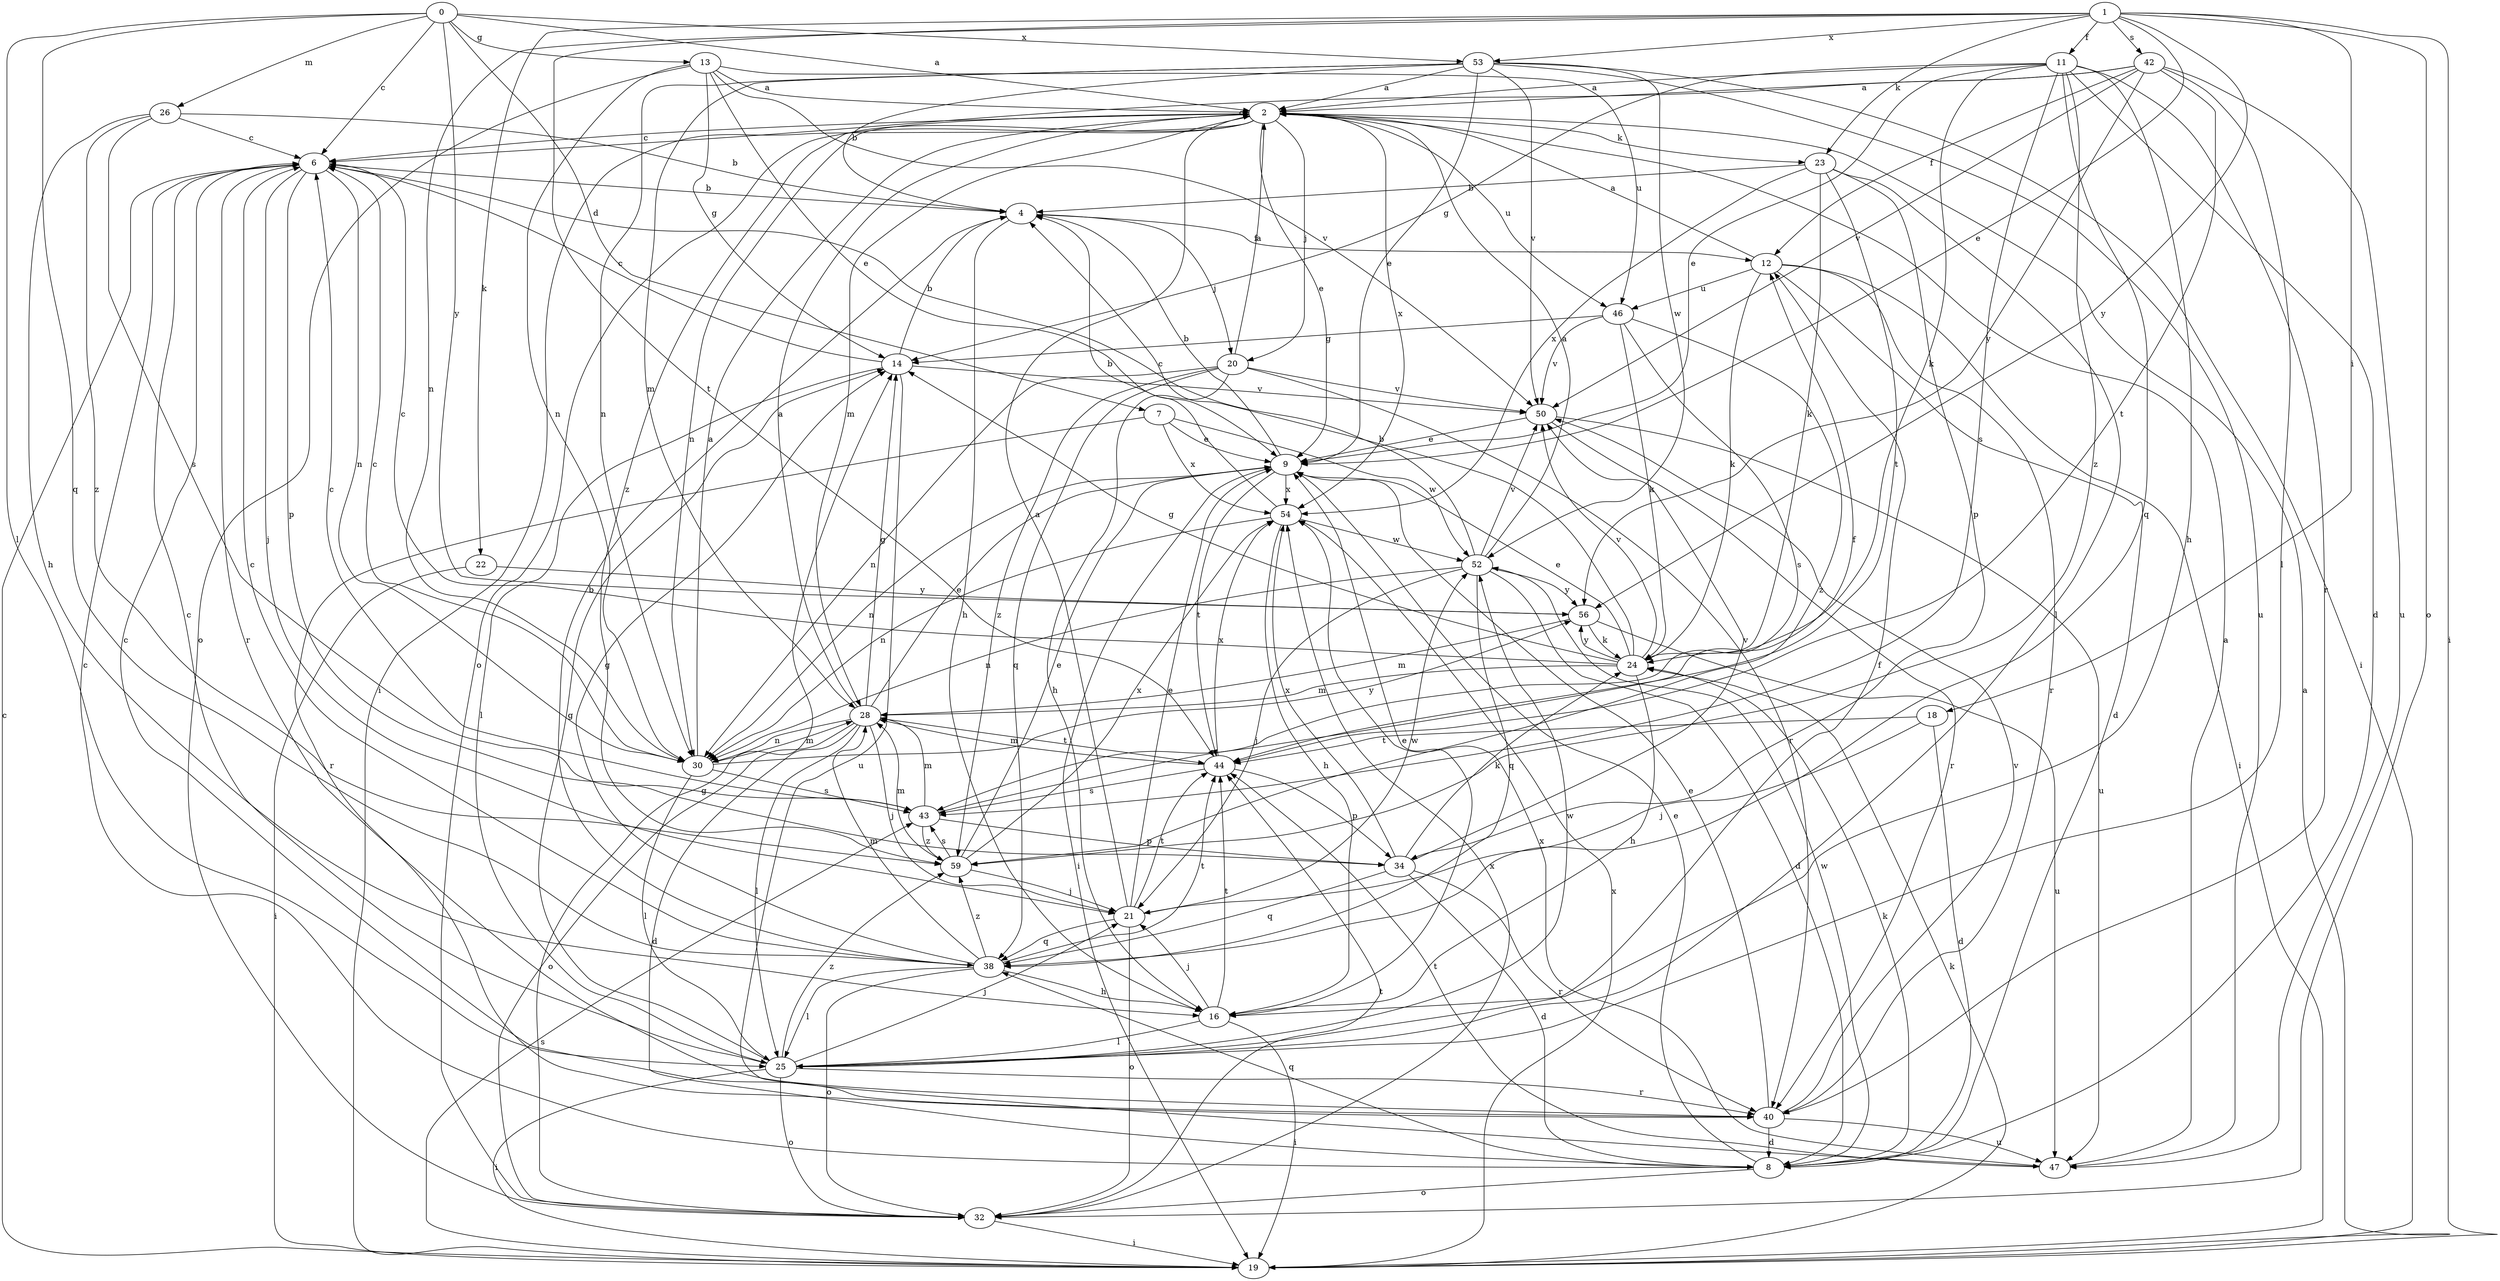 strict digraph  {
0;
1;
2;
4;
6;
7;
8;
9;
11;
12;
13;
14;
16;
18;
19;
20;
21;
22;
23;
24;
25;
26;
28;
30;
32;
34;
38;
40;
42;
43;
44;
46;
47;
50;
52;
53;
54;
56;
59;
0 -> 2  [label=a];
0 -> 6  [label=c];
0 -> 7  [label=d];
0 -> 13  [label=g];
0 -> 25  [label=l];
0 -> 26  [label=m];
0 -> 38  [label=q];
0 -> 53  [label=x];
0 -> 56  [label=y];
1 -> 9  [label=e];
1 -> 11  [label=f];
1 -> 18  [label=i];
1 -> 19  [label=i];
1 -> 22  [label=k];
1 -> 23  [label=k];
1 -> 30  [label=n];
1 -> 32  [label=o];
1 -> 42  [label=s];
1 -> 44  [label=t];
1 -> 53  [label=x];
1 -> 56  [label=y];
2 -> 6  [label=c];
2 -> 9  [label=e];
2 -> 19  [label=i];
2 -> 20  [label=j];
2 -> 23  [label=k];
2 -> 28  [label=m];
2 -> 30  [label=n];
2 -> 32  [label=o];
2 -> 46  [label=u];
2 -> 54  [label=x];
2 -> 59  [label=z];
4 -> 12  [label=f];
4 -> 16  [label=h];
4 -> 20  [label=j];
6 -> 4  [label=b];
6 -> 21  [label=j];
6 -> 30  [label=n];
6 -> 34  [label=p];
6 -> 40  [label=r];
7 -> 9  [label=e];
7 -> 40  [label=r];
7 -> 52  [label=w];
7 -> 54  [label=x];
8 -> 6  [label=c];
8 -> 9  [label=e];
8 -> 24  [label=k];
8 -> 32  [label=o];
8 -> 38  [label=q];
8 -> 52  [label=w];
9 -> 4  [label=b];
9 -> 19  [label=i];
9 -> 30  [label=n];
9 -> 44  [label=t];
9 -> 54  [label=x];
11 -> 2  [label=a];
11 -> 8  [label=d];
11 -> 9  [label=e];
11 -> 14  [label=g];
11 -> 16  [label=h];
11 -> 24  [label=k];
11 -> 38  [label=q];
11 -> 40  [label=r];
11 -> 43  [label=s];
11 -> 59  [label=z];
12 -> 2  [label=a];
12 -> 8  [label=d];
12 -> 19  [label=i];
12 -> 24  [label=k];
12 -> 40  [label=r];
12 -> 46  [label=u];
13 -> 2  [label=a];
13 -> 9  [label=e];
13 -> 14  [label=g];
13 -> 30  [label=n];
13 -> 32  [label=o];
13 -> 46  [label=u];
13 -> 50  [label=v];
14 -> 4  [label=b];
14 -> 6  [label=c];
14 -> 25  [label=l];
14 -> 47  [label=u];
14 -> 50  [label=v];
16 -> 9  [label=e];
16 -> 19  [label=i];
16 -> 21  [label=j];
16 -> 25  [label=l];
16 -> 44  [label=t];
18 -> 8  [label=d];
18 -> 21  [label=j];
18 -> 44  [label=t];
19 -> 2  [label=a];
19 -> 6  [label=c];
19 -> 24  [label=k];
19 -> 43  [label=s];
19 -> 54  [label=x];
20 -> 2  [label=a];
20 -> 16  [label=h];
20 -> 30  [label=n];
20 -> 38  [label=q];
20 -> 40  [label=r];
20 -> 50  [label=v];
20 -> 59  [label=z];
21 -> 2  [label=a];
21 -> 9  [label=e];
21 -> 32  [label=o];
21 -> 38  [label=q];
21 -> 44  [label=t];
21 -> 52  [label=w];
22 -> 19  [label=i];
22 -> 56  [label=y];
23 -> 4  [label=b];
23 -> 24  [label=k];
23 -> 25  [label=l];
23 -> 34  [label=p];
23 -> 44  [label=t];
23 -> 54  [label=x];
24 -> 4  [label=b];
24 -> 6  [label=c];
24 -> 9  [label=e];
24 -> 14  [label=g];
24 -> 16  [label=h];
24 -> 28  [label=m];
24 -> 50  [label=v];
24 -> 56  [label=y];
25 -> 6  [label=c];
25 -> 12  [label=f];
25 -> 14  [label=g];
25 -> 19  [label=i];
25 -> 21  [label=j];
25 -> 32  [label=o];
25 -> 40  [label=r];
25 -> 52  [label=w];
25 -> 59  [label=z];
26 -> 4  [label=b];
26 -> 6  [label=c];
26 -> 16  [label=h];
26 -> 43  [label=s];
26 -> 59  [label=z];
28 -> 2  [label=a];
28 -> 8  [label=d];
28 -> 9  [label=e];
28 -> 14  [label=g];
28 -> 21  [label=j];
28 -> 25  [label=l];
28 -> 30  [label=n];
28 -> 32  [label=o];
28 -> 44  [label=t];
30 -> 2  [label=a];
30 -> 6  [label=c];
30 -> 25  [label=l];
30 -> 28  [label=m];
30 -> 43  [label=s];
30 -> 56  [label=y];
32 -> 14  [label=g];
32 -> 19  [label=i];
32 -> 44  [label=t];
32 -> 54  [label=x];
34 -> 8  [label=d];
34 -> 24  [label=k];
34 -> 38  [label=q];
34 -> 40  [label=r];
34 -> 50  [label=v];
34 -> 54  [label=x];
38 -> 4  [label=b];
38 -> 6  [label=c];
38 -> 14  [label=g];
38 -> 16  [label=h];
38 -> 25  [label=l];
38 -> 28  [label=m];
38 -> 32  [label=o];
38 -> 44  [label=t];
38 -> 59  [label=z];
40 -> 6  [label=c];
40 -> 8  [label=d];
40 -> 9  [label=e];
40 -> 47  [label=u];
40 -> 50  [label=v];
42 -> 2  [label=a];
42 -> 6  [label=c];
42 -> 12  [label=f];
42 -> 25  [label=l];
42 -> 44  [label=t];
42 -> 47  [label=u];
42 -> 50  [label=v];
42 -> 56  [label=y];
43 -> 6  [label=c];
43 -> 12  [label=f];
43 -> 28  [label=m];
43 -> 34  [label=p];
43 -> 59  [label=z];
44 -> 28  [label=m];
44 -> 34  [label=p];
44 -> 43  [label=s];
44 -> 54  [label=x];
46 -> 14  [label=g];
46 -> 24  [label=k];
46 -> 43  [label=s];
46 -> 50  [label=v];
46 -> 59  [label=z];
47 -> 2  [label=a];
47 -> 44  [label=t];
47 -> 54  [label=x];
50 -> 9  [label=e];
50 -> 40  [label=r];
50 -> 47  [label=u];
52 -> 2  [label=a];
52 -> 6  [label=c];
52 -> 8  [label=d];
52 -> 21  [label=j];
52 -> 30  [label=n];
52 -> 38  [label=q];
52 -> 50  [label=v];
52 -> 56  [label=y];
53 -> 2  [label=a];
53 -> 4  [label=b];
53 -> 9  [label=e];
53 -> 19  [label=i];
53 -> 28  [label=m];
53 -> 30  [label=n];
53 -> 47  [label=u];
53 -> 50  [label=v];
53 -> 52  [label=w];
54 -> 4  [label=b];
54 -> 16  [label=h];
54 -> 30  [label=n];
54 -> 52  [label=w];
56 -> 24  [label=k];
56 -> 28  [label=m];
56 -> 47  [label=u];
59 -> 9  [label=e];
59 -> 21  [label=j];
59 -> 28  [label=m];
59 -> 43  [label=s];
59 -> 54  [label=x];
}
